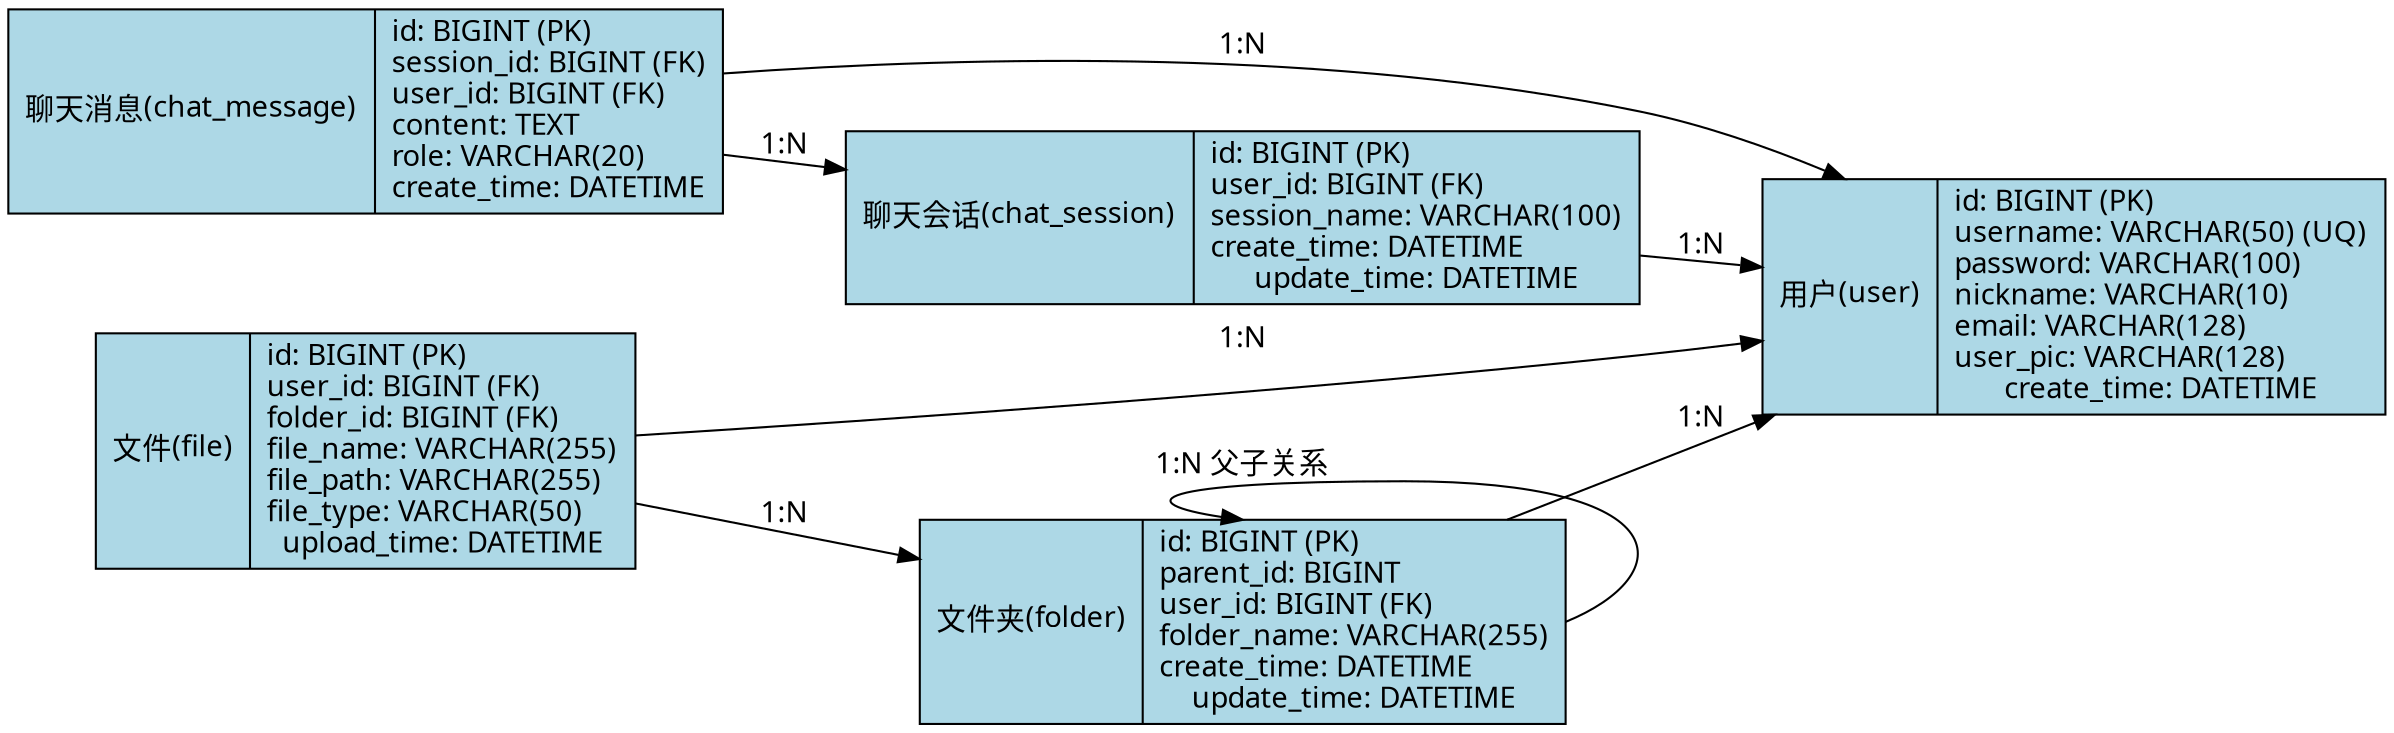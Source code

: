 digraph GoZtcERDiagram {
    rankdir=LR;
    node [shape=record, fontname="Microsoft YaHei", style=filled, fillcolor=lightblue];
    edge [fontname="Microsoft YaHei"];
    
    User [label="{用户(user)|id: BIGINT (PK)\lusername: VARCHAR(50) (UQ)\lpassword: VARCHAR(100)\lnickname: VARCHAR(10)\lemail: VARCHAR(128)\luser_pic: VARCHAR(128)\lcreate_time: DATETIME}"];
    
    ChatSession [label="{聊天会话(chat_session)|id: BIGINT (PK)\luser_id: BIGINT (FK)\lsession_name: VARCHAR(100)\lcreate_time: DATETIME\lupdate_time: DATETIME}"];
    
    ChatMessage [label="{聊天消息(chat_message)|id: BIGINT (PK)\lsession_id: BIGINT (FK)\luser_id: BIGINT (FK)\lcontent: TEXT\lrole: VARCHAR(20)\lcreate_time: DATETIME}"];
    
    Folder [label="{文件夹(folder)|id: BIGINT (PK)\lparent_id: BIGINT\luser_id: BIGINT (FK)\lfolder_name: VARCHAR(255)\lcreate_time: DATETIME\lupdate_time: DATETIME}"];
    
    File [label="{文件(file)|id: BIGINT (PK)\luser_id: BIGINT (FK)\lfolder_id: BIGINT (FK)\lfile_name: VARCHAR(255)\lfile_path: VARCHAR(255)\lfile_type: VARCHAR(50)\lupload_time: DATETIME}"];
    
    // 所有关系箭头指向"1"方
    ChatSession -> User [label="1:N", dir=forward];
    ChatMessage -> User [label="1:N", dir=forward];
    Folder -> User [label="1:N", dir=forward];
    File -> User [label="1:N", dir=forward];
    
    ChatMessage -> ChatSession [label="1:N", dir=forward];
    
    Folder:e -> Folder:n [label="1:N 父子关系", dir=forward];
    File -> Folder [label="1:N", dir=forward];
}